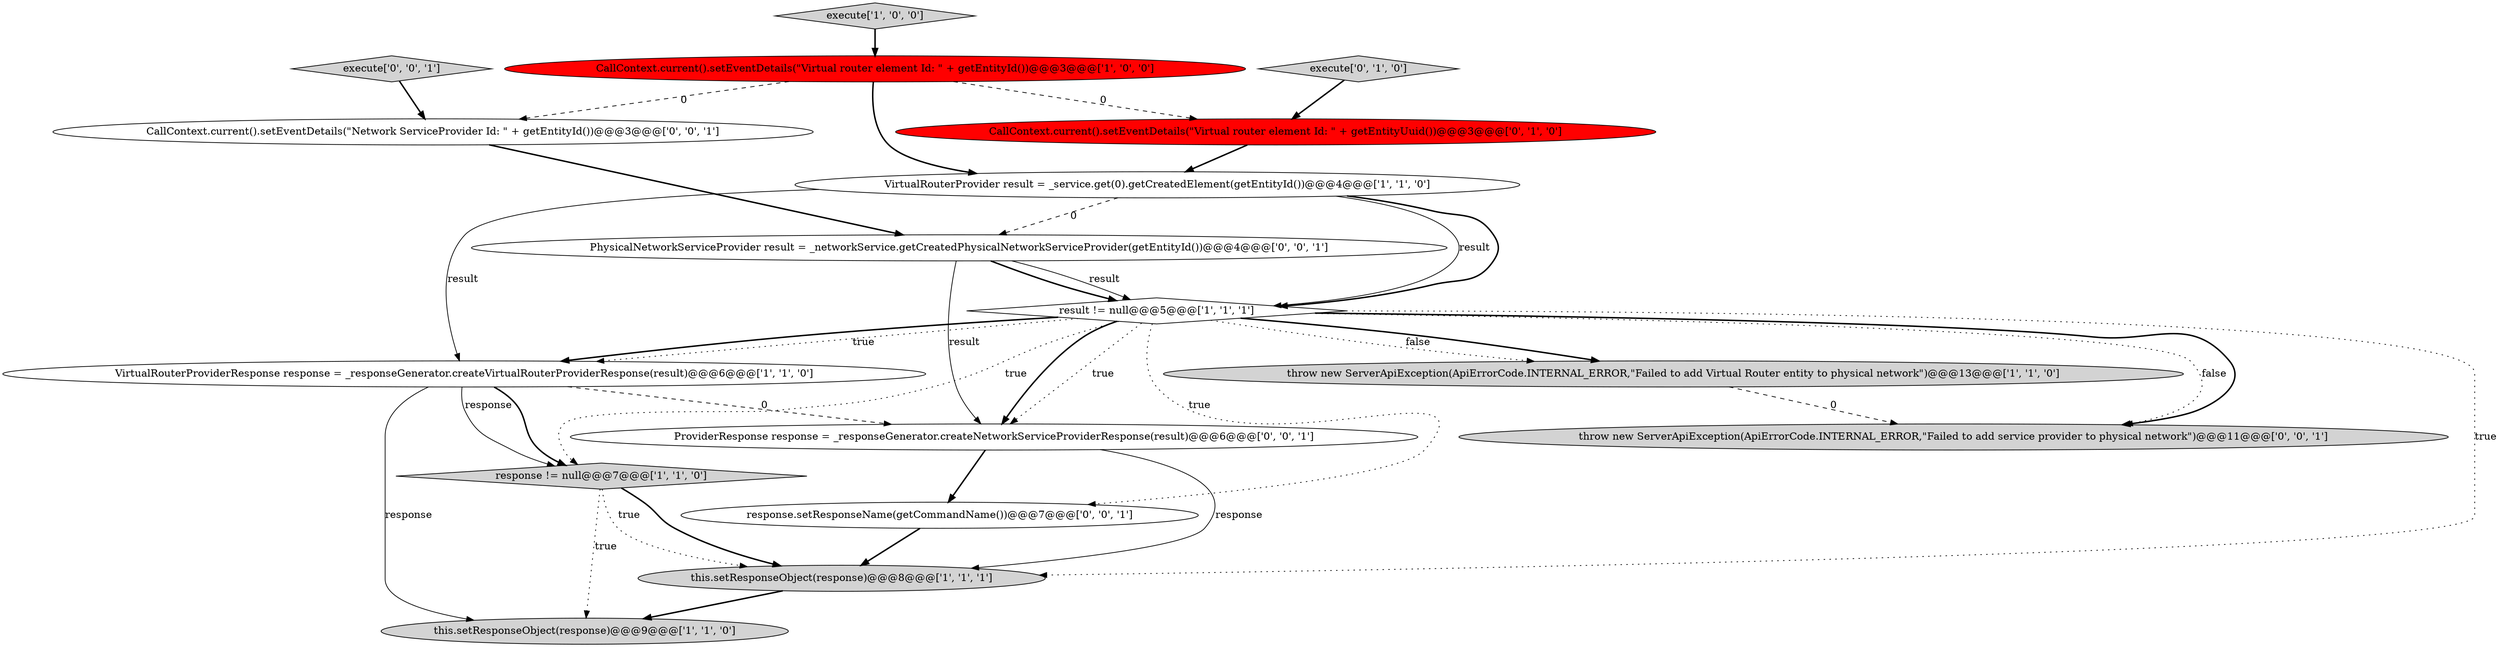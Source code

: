 digraph {
6 [style = filled, label = "result != null@@@5@@@['1', '1', '1']", fillcolor = white, shape = diamond image = "AAA0AAABBB1BBB"];
16 [style = filled, label = "ProviderResponse response = _responseGenerator.createNetworkServiceProviderResponse(result)@@@6@@@['0', '0', '1']", fillcolor = white, shape = ellipse image = "AAA0AAABBB3BBB"];
10 [style = filled, label = "CallContext.current().setEventDetails(\"Virtual router element Id: \" + getEntityUuid())@@@3@@@['0', '1', '0']", fillcolor = red, shape = ellipse image = "AAA1AAABBB2BBB"];
0 [style = filled, label = "response != null@@@7@@@['1', '1', '0']", fillcolor = lightgray, shape = diamond image = "AAA0AAABBB1BBB"];
1 [style = filled, label = "VirtualRouterProvider result = _service.get(0).getCreatedElement(getEntityId())@@@4@@@['1', '1', '0']", fillcolor = white, shape = ellipse image = "AAA0AAABBB1BBB"];
14 [style = filled, label = "PhysicalNetworkServiceProvider result = _networkService.getCreatedPhysicalNetworkServiceProvider(getEntityId())@@@4@@@['0', '0', '1']", fillcolor = white, shape = ellipse image = "AAA0AAABBB3BBB"];
9 [style = filled, label = "execute['0', '1', '0']", fillcolor = lightgray, shape = diamond image = "AAA0AAABBB2BBB"];
7 [style = filled, label = "CallContext.current().setEventDetails(\"Virtual router element Id: \" + getEntityId())@@@3@@@['1', '0', '0']", fillcolor = red, shape = ellipse image = "AAA1AAABBB1BBB"];
3 [style = filled, label = "this.setResponseObject(response)@@@8@@@['1', '1', '1']", fillcolor = lightgray, shape = ellipse image = "AAA0AAABBB1BBB"];
2 [style = filled, label = "VirtualRouterProviderResponse response = _responseGenerator.createVirtualRouterProviderResponse(result)@@@6@@@['1', '1', '0']", fillcolor = white, shape = ellipse image = "AAA0AAABBB1BBB"];
8 [style = filled, label = "throw new ServerApiException(ApiErrorCode.INTERNAL_ERROR,\"Failed to add Virtual Router entity to physical network\")@@@13@@@['1', '1', '0']", fillcolor = lightgray, shape = ellipse image = "AAA0AAABBB1BBB"];
5 [style = filled, label = "execute['1', '0', '0']", fillcolor = lightgray, shape = diamond image = "AAA0AAABBB1BBB"];
12 [style = filled, label = "response.setResponseName(getCommandName())@@@7@@@['0', '0', '1']", fillcolor = white, shape = ellipse image = "AAA0AAABBB3BBB"];
13 [style = filled, label = "execute['0', '0', '1']", fillcolor = lightgray, shape = diamond image = "AAA0AAABBB3BBB"];
11 [style = filled, label = "CallContext.current().setEventDetails(\"Network ServiceProvider Id: \" + getEntityId())@@@3@@@['0', '0', '1']", fillcolor = white, shape = ellipse image = "AAA0AAABBB3BBB"];
4 [style = filled, label = "this.setResponseObject(response)@@@9@@@['1', '1', '0']", fillcolor = lightgray, shape = ellipse image = "AAA0AAABBB1BBB"];
15 [style = filled, label = "throw new ServerApiException(ApiErrorCode.INTERNAL_ERROR,\"Failed to add service provider to physical network\")@@@11@@@['0', '0', '1']", fillcolor = lightgray, shape = ellipse image = "AAA0AAABBB3BBB"];
0->3 [style = bold, label=""];
7->1 [style = bold, label=""];
14->6 [style = solid, label="result"];
1->14 [style = dashed, label="0"];
11->14 [style = bold, label=""];
8->15 [style = dashed, label="0"];
0->4 [style = dotted, label="true"];
6->15 [style = dotted, label="false"];
7->11 [style = dashed, label="0"];
14->16 [style = solid, label="result"];
9->10 [style = bold, label=""];
1->6 [style = solid, label="result"];
2->0 [style = solid, label="response"];
3->4 [style = bold, label=""];
13->11 [style = bold, label=""];
6->15 [style = bold, label=""];
6->2 [style = bold, label=""];
2->0 [style = bold, label=""];
1->6 [style = bold, label=""];
6->2 [style = dotted, label="true"];
6->8 [style = dotted, label="false"];
6->16 [style = bold, label=""];
2->16 [style = dashed, label="0"];
6->8 [style = bold, label=""];
5->7 [style = bold, label=""];
7->10 [style = dashed, label="0"];
12->3 [style = bold, label=""];
0->3 [style = dotted, label="true"];
6->0 [style = dotted, label="true"];
6->12 [style = dotted, label="true"];
6->3 [style = dotted, label="true"];
10->1 [style = bold, label=""];
16->12 [style = bold, label=""];
1->2 [style = solid, label="result"];
14->6 [style = bold, label=""];
6->16 [style = dotted, label="true"];
16->3 [style = solid, label="response"];
2->4 [style = solid, label="response"];
}
